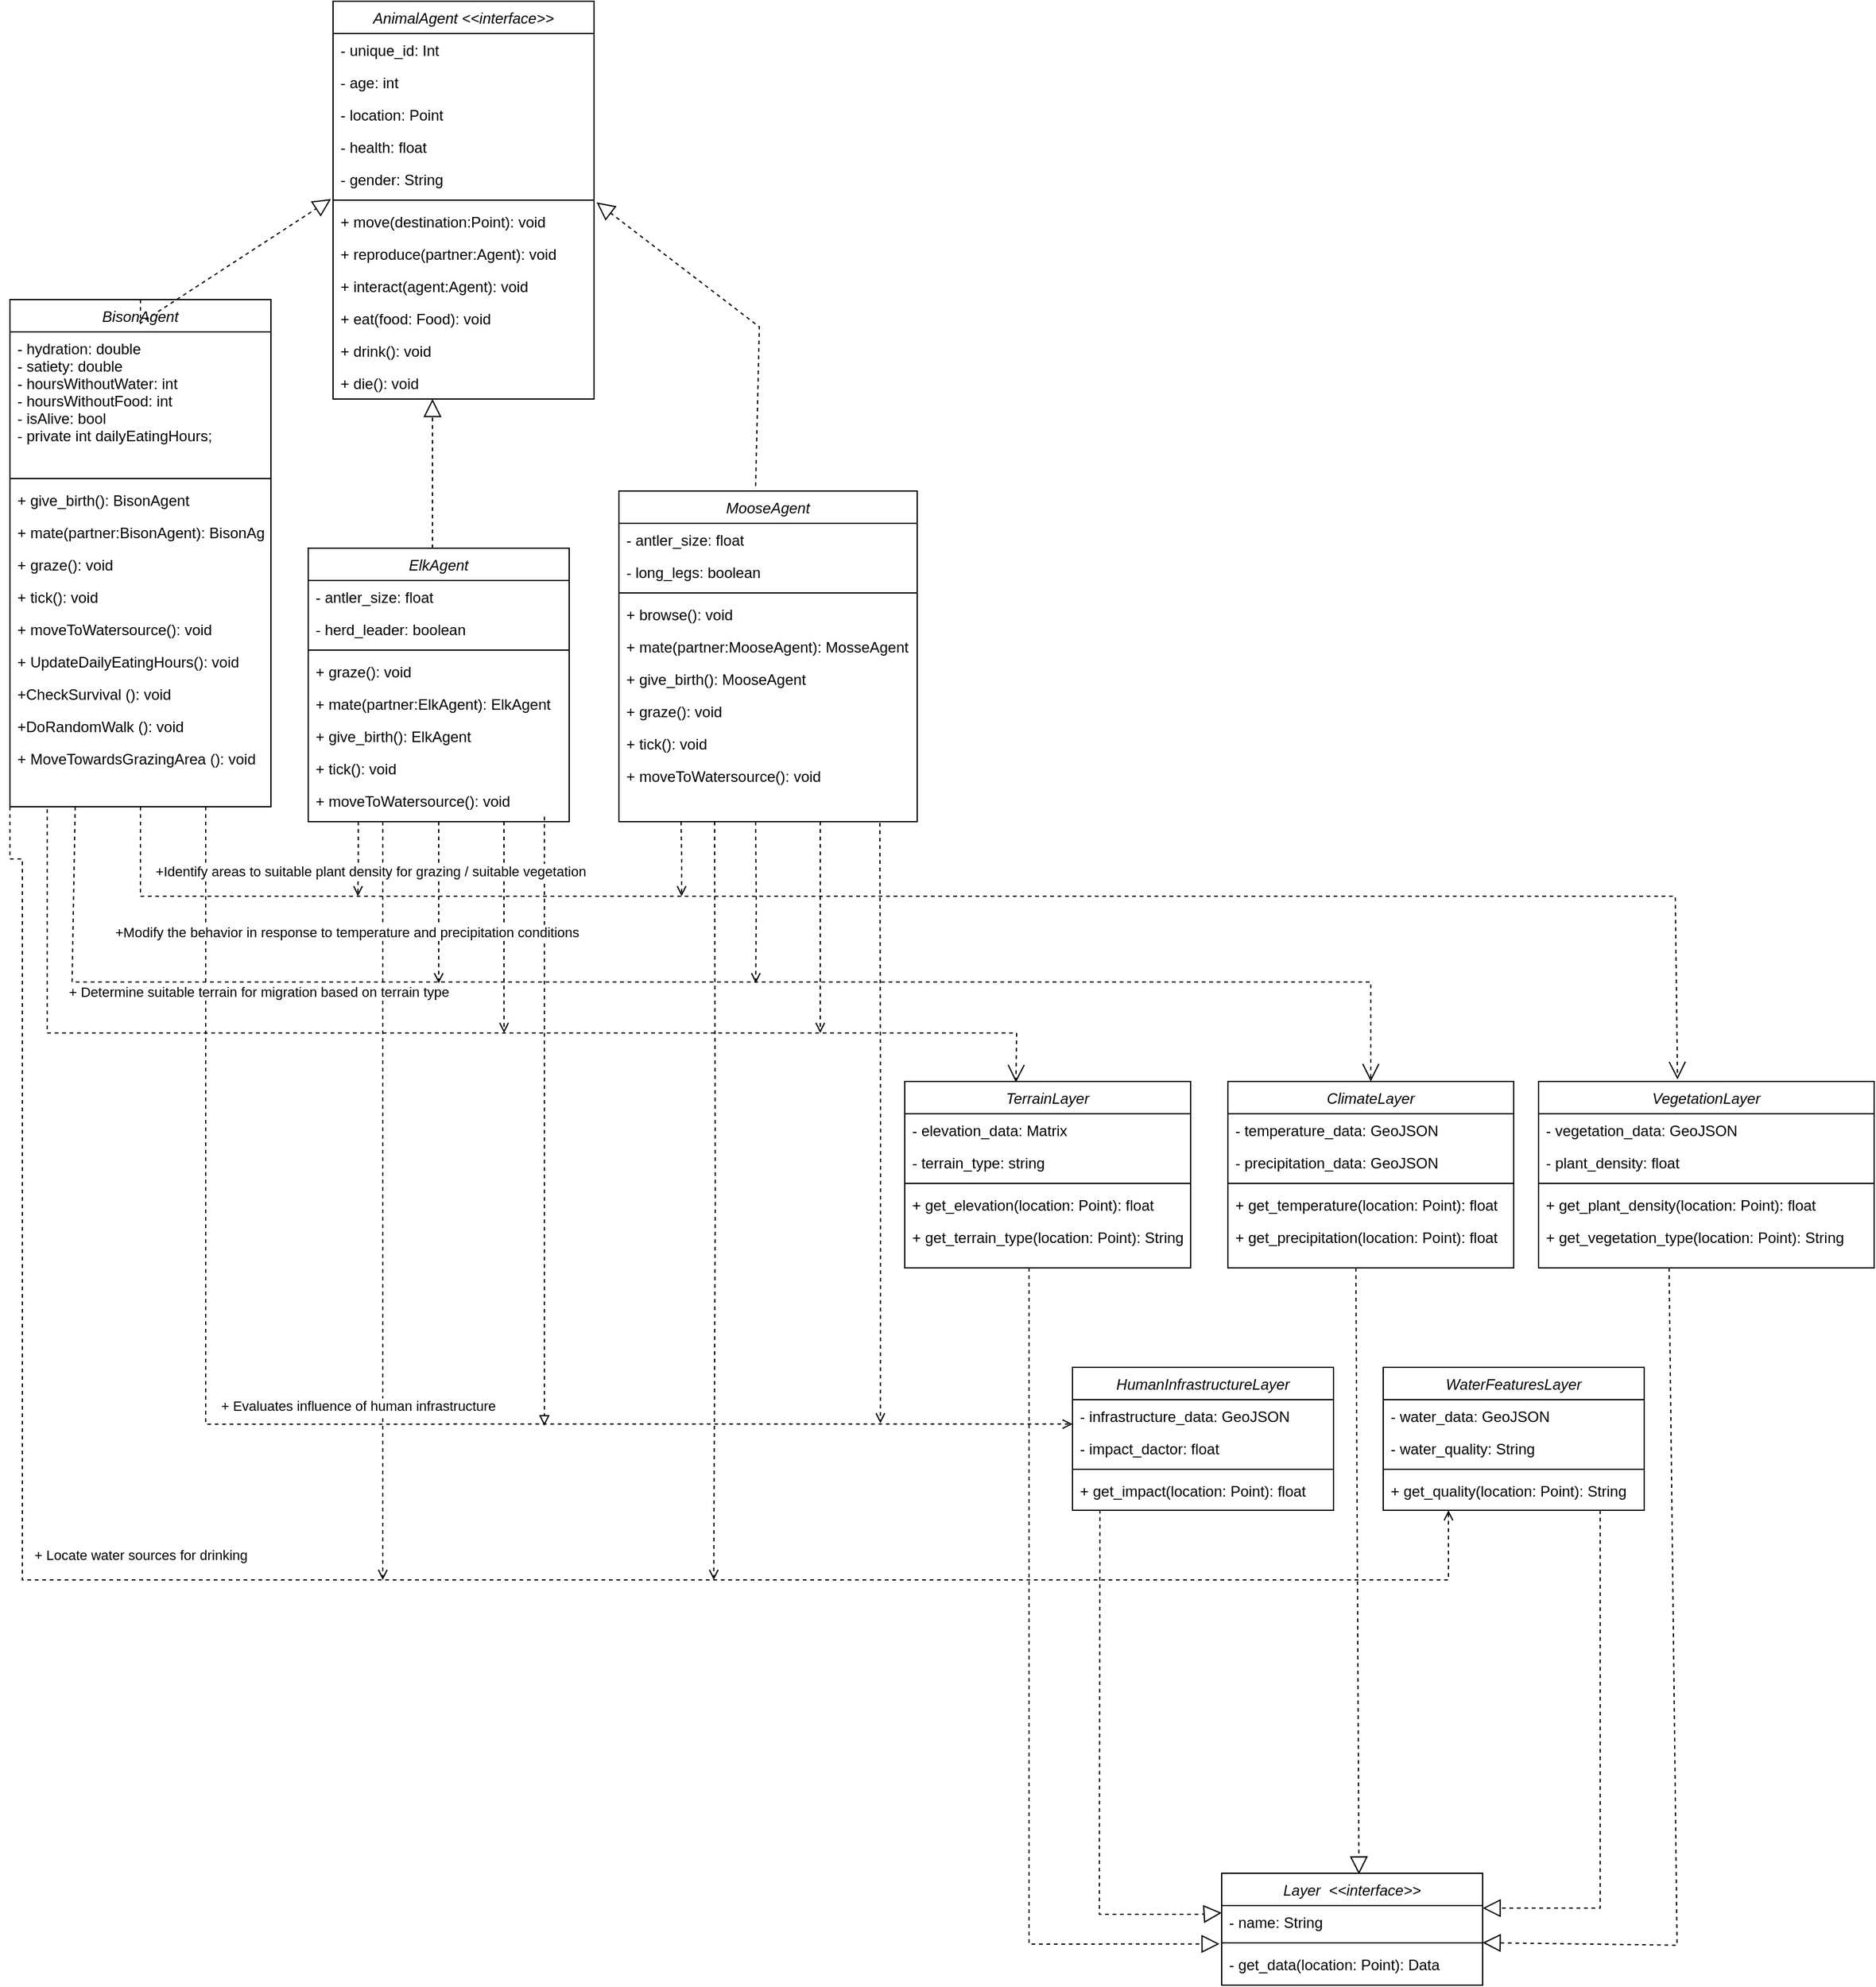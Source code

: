 <mxfile>
    <diagram id="C5RBs43oDa-KdzZeNtuy" name="Page-1">
        <mxGraphModel dx="1210" dy="2507" grid="1" gridSize="10" guides="1" tooltips="1" connect="1" arrows="1" fold="1" page="1" pageScale="1" pageWidth="2336" pageHeight="1654" math="0" shadow="0">
            <root>
                <mxCell id="WIyWlLk6GJQsqaUBKTNV-0"/>
                <mxCell id="WIyWlLk6GJQsqaUBKTNV-1" parent="WIyWlLk6GJQsqaUBKTNV-0"/>
                <mxCell id="7Le_8y41p-yDMyTRuh6p-213" style="edgeStyle=orthogonalEdgeStyle;rounded=0;orthogonalLoop=1;jettySize=auto;html=1;exitX=0.75;exitY=1;exitDx=0;exitDy=0;entryX=0;entryY=-0.244;entryDx=0;entryDy=0;entryPerimeter=0;dashed=1;endArrow=open;endFill=0;" parent="WIyWlLk6GJQsqaUBKTNV-1" source="7Le_8y41p-yDMyTRuh6p-7" target="7Le_8y41p-yDMyTRuh6p-163" edge="1">
                    <mxGeometry relative="1" as="geometry">
                        <mxPoint x="390" y="1110" as="targetPoint"/>
                    </mxGeometry>
                </mxCell>
                <mxCell id="7Le_8y41p-yDMyTRuh6p-219" style="edgeStyle=orthogonalEdgeStyle;rounded=0;orthogonalLoop=1;jettySize=auto;html=1;exitX=0;exitY=1;exitDx=0;exitDy=0;entryX=0.25;entryY=1;entryDx=0;entryDy=0;dashed=1;endArrow=open;endFill=0;" parent="WIyWlLk6GJQsqaUBKTNV-1" source="7Le_8y41p-yDMyTRuh6p-7" target="7Le_8y41p-yDMyTRuh6p-173" edge="1">
                    <mxGeometry relative="1" as="geometry">
                        <Array as="points">
                            <mxPoint x="40" y="590"/>
                            <mxPoint x="50" y="590"/>
                            <mxPoint x="50" y="1170"/>
                            <mxPoint x="1198" y="1170"/>
                        </Array>
                    </mxGeometry>
                </mxCell>
                <mxCell id="7Le_8y41p-yDMyTRuh6p-7" value="BisonAgent" style="swimlane;fontStyle=2;align=center;verticalAlign=top;childLayout=stackLayout;horizontal=1;startSize=26;horizontalStack=0;resizeParent=1;resizeLast=0;collapsible=1;marginBottom=0;rounded=0;shadow=0;strokeWidth=1;" parent="WIyWlLk6GJQsqaUBKTNV-1" vertex="1">
                    <mxGeometry x="40" y="140" width="210" height="408" as="geometry">
                        <mxRectangle x="230" y="140" width="160" height="26" as="alternateBounds"/>
                    </mxGeometry>
                </mxCell>
                <mxCell id="7Le_8y41p-yDMyTRuh6p-8" value="- hydration: double&#10;- satiety: double&#10;- hoursWithoutWater: int&#10;- hoursWithoutFood: int&#10;- isAlive: bool&#10;- private int dailyEatingHours;&#10;" style="text;align=left;verticalAlign=top;spacingLeft=4;spacingRight=4;overflow=hidden;rotatable=0;points=[[0,0.5],[1,0.5]];portConstraint=eastwest;" parent="7Le_8y41p-yDMyTRuh6p-7" vertex="1">
                    <mxGeometry y="26" width="210" height="114" as="geometry"/>
                </mxCell>
                <mxCell id="7Le_8y41p-yDMyTRuh6p-44" value="" style="line;strokeWidth=1;fillColor=none;align=left;verticalAlign=middle;spacingTop=-1;spacingLeft=3;spacingRight=3;rotatable=0;labelPosition=right;points=[];portConstraint=eastwest;strokeColor=inherit;" parent="7Le_8y41p-yDMyTRuh6p-7" vertex="1">
                    <mxGeometry y="140" width="210" height="8" as="geometry"/>
                </mxCell>
                <mxCell id="7Le_8y41p-yDMyTRuh6p-46" value="+ give_birth(): BisonAgent" style="text;align=left;verticalAlign=top;spacingLeft=4;spacingRight=4;overflow=hidden;rotatable=0;points=[[0,0.5],[1,0.5]];portConstraint=eastwest;rounded=0;shadow=0;html=0;" parent="7Le_8y41p-yDMyTRuh6p-7" vertex="1">
                    <mxGeometry y="148" width="210" height="26" as="geometry"/>
                </mxCell>
                <mxCell id="7ETAnbpBGNZBc5IbVkjf-1" value="+ mate(partner:BisonAgent): BisonAgent" style="text;align=left;verticalAlign=top;spacingLeft=4;spacingRight=4;overflow=hidden;rotatable=0;points=[[0,0.5],[1,0.5]];portConstraint=eastwest;rounded=0;shadow=0;html=0;" parent="7Le_8y41p-yDMyTRuh6p-7" vertex="1">
                    <mxGeometry y="174" width="210" height="26" as="geometry"/>
                </mxCell>
                <mxCell id="7ETAnbpBGNZBc5IbVkjf-4" value="+ graze(): void" style="text;align=left;verticalAlign=top;spacingLeft=4;spacingRight=4;overflow=hidden;rotatable=0;points=[[0,0.5],[1,0.5]];portConstraint=eastwest;rounded=0;shadow=0;html=0;" parent="7Le_8y41p-yDMyTRuh6p-7" vertex="1">
                    <mxGeometry y="200" width="210" height="26" as="geometry"/>
                </mxCell>
                <mxCell id="UN9xgDj5rkvGZO1UUJfj-0" value="+ tick(): void" style="text;align=left;verticalAlign=top;spacingLeft=4;spacingRight=4;overflow=hidden;rotatable=0;points=[[0,0.5],[1,0.5]];portConstraint=eastwest;rounded=0;shadow=0;html=0;" parent="7Le_8y41p-yDMyTRuh6p-7" vertex="1">
                    <mxGeometry y="226" width="210" height="26" as="geometry"/>
                </mxCell>
                <mxCell id="0" value="+ moveToWatersource(): void" style="text;align=left;verticalAlign=top;spacingLeft=4;spacingRight=4;overflow=hidden;rotatable=0;points=[[0,0.5],[1,0.5]];portConstraint=eastwest;rounded=0;shadow=0;html=0;" vertex="1" parent="7Le_8y41p-yDMyTRuh6p-7">
                    <mxGeometry y="252" width="210" height="26" as="geometry"/>
                </mxCell>
                <mxCell id="4" value="+ UpdateDailyEatingHours(): void" style="text;align=left;verticalAlign=top;spacingLeft=4;spacingRight=4;overflow=hidden;rotatable=0;points=[[0,0.5],[1,0.5]];portConstraint=eastwest;rounded=0;shadow=0;html=0;" vertex="1" parent="7Le_8y41p-yDMyTRuh6p-7">
                    <mxGeometry y="278" width="210" height="26" as="geometry"/>
                </mxCell>
                <mxCell id="5" value="+CheckSurvival (): void" style="text;align=left;verticalAlign=top;spacingLeft=4;spacingRight=4;overflow=hidden;rotatable=0;points=[[0,0.5],[1,0.5]];portConstraint=eastwest;rounded=0;shadow=0;html=0;" vertex="1" parent="7Le_8y41p-yDMyTRuh6p-7">
                    <mxGeometry y="304" width="210" height="26" as="geometry"/>
                </mxCell>
                <mxCell id="6" value="+DoRandomWalk (): void" style="text;align=left;verticalAlign=top;spacingLeft=4;spacingRight=4;overflow=hidden;rotatable=0;points=[[0,0.5],[1,0.5]];portConstraint=eastwest;rounded=0;shadow=0;html=0;" vertex="1" parent="7Le_8y41p-yDMyTRuh6p-7">
                    <mxGeometry y="330" width="210" height="26" as="geometry"/>
                </mxCell>
                <mxCell id="7" value="+ MoveTowardsGrazingArea (): void" style="text;align=left;verticalAlign=top;spacingLeft=4;spacingRight=4;overflow=hidden;rotatable=0;points=[[0,0.5],[1,0.5]];portConstraint=eastwest;rounded=0;shadow=0;html=0;" vertex="1" parent="7Le_8y41p-yDMyTRuh6p-7">
                    <mxGeometry y="356" width="210" height="26" as="geometry"/>
                </mxCell>
                <mxCell id="7Le_8y41p-yDMyTRuh6p-68" value="AnimalAgent &lt;&lt;interface&gt;&gt;" style="swimlane;fontStyle=2;align=center;verticalAlign=top;childLayout=stackLayout;horizontal=1;startSize=26;horizontalStack=0;resizeParent=1;resizeLast=0;collapsible=1;marginBottom=0;rounded=0;shadow=0;strokeWidth=1;" parent="WIyWlLk6GJQsqaUBKTNV-1" vertex="1">
                    <mxGeometry x="300" y="-100" width="210" height="320" as="geometry">
                        <mxRectangle x="230" y="140" width="160" height="26" as="alternateBounds"/>
                    </mxGeometry>
                </mxCell>
                <mxCell id="7Le_8y41p-yDMyTRuh6p-69" value="- unique_id: Int" style="text;align=left;verticalAlign=top;spacingLeft=4;spacingRight=4;overflow=hidden;rotatable=0;points=[[0,0.5],[1,0.5]];portConstraint=eastwest;" parent="7Le_8y41p-yDMyTRuh6p-68" vertex="1">
                    <mxGeometry y="26" width="210" height="26" as="geometry"/>
                </mxCell>
                <mxCell id="7Le_8y41p-yDMyTRuh6p-71" value="- age: int" style="text;align=left;verticalAlign=top;spacingLeft=4;spacingRight=4;overflow=hidden;rotatable=0;points=[[0,0.5],[1,0.5]];portConstraint=eastwest;rounded=0;shadow=0;html=0;" parent="7Le_8y41p-yDMyTRuh6p-68" vertex="1">
                    <mxGeometry y="52" width="210" height="26" as="geometry"/>
                </mxCell>
                <mxCell id="7Le_8y41p-yDMyTRuh6p-70" value="- location: Point" style="text;align=left;verticalAlign=top;spacingLeft=4;spacingRight=4;overflow=hidden;rotatable=0;points=[[0,0.5],[1,0.5]];portConstraint=eastwest;rounded=0;shadow=0;html=0;" parent="7Le_8y41p-yDMyTRuh6p-68" vertex="1">
                    <mxGeometry y="78" width="210" height="26" as="geometry"/>
                </mxCell>
                <mxCell id="7Le_8y41p-yDMyTRuh6p-72" value="- health: float" style="text;align=left;verticalAlign=top;spacingLeft=4;spacingRight=4;overflow=hidden;rotatable=0;points=[[0,0.5],[1,0.5]];portConstraint=eastwest;rounded=0;shadow=0;html=0;" parent="7Le_8y41p-yDMyTRuh6p-68" vertex="1">
                    <mxGeometry y="104" width="210" height="26" as="geometry"/>
                </mxCell>
                <mxCell id="7Le_8y41p-yDMyTRuh6p-73" value="- gender: String" style="text;align=left;verticalAlign=top;spacingLeft=4;spacingRight=4;overflow=hidden;rotatable=0;points=[[0,0.5],[1,0.5]];portConstraint=eastwest;rounded=0;shadow=0;html=0;" parent="7Le_8y41p-yDMyTRuh6p-68" vertex="1">
                    <mxGeometry y="130" width="210" height="26" as="geometry"/>
                </mxCell>
                <mxCell id="7Le_8y41p-yDMyTRuh6p-74" value="" style="line;strokeWidth=1;fillColor=none;align=left;verticalAlign=middle;spacingTop=-1;spacingLeft=3;spacingRight=3;rotatable=0;labelPosition=right;points=[];portConstraint=eastwest;strokeColor=inherit;" parent="7Le_8y41p-yDMyTRuh6p-68" vertex="1">
                    <mxGeometry y="156" width="210" height="8" as="geometry"/>
                </mxCell>
                <mxCell id="7Le_8y41p-yDMyTRuh6p-75" value="+ move(destination:Point): void" style="text;align=left;verticalAlign=top;spacingLeft=4;spacingRight=4;overflow=hidden;rotatable=0;points=[[0,0.5],[1,0.5]];portConstraint=eastwest;rounded=0;shadow=0;html=0;" parent="7Le_8y41p-yDMyTRuh6p-68" vertex="1">
                    <mxGeometry y="164" width="210" height="26" as="geometry"/>
                </mxCell>
                <mxCell id="7Le_8y41p-yDMyTRuh6p-76" value="+ reproduce(partner:Agent): void" style="text;align=left;verticalAlign=top;spacingLeft=4;spacingRight=4;overflow=hidden;rotatable=0;points=[[0,0.5],[1,0.5]];portConstraint=eastwest;rounded=0;shadow=0;html=0;" parent="7Le_8y41p-yDMyTRuh6p-68" vertex="1">
                    <mxGeometry y="190" width="210" height="26" as="geometry"/>
                </mxCell>
                <mxCell id="7Le_8y41p-yDMyTRuh6p-77" value="+ interact(agent:Agent): void" style="text;align=left;verticalAlign=top;spacingLeft=4;spacingRight=4;overflow=hidden;rotatable=0;points=[[0,0.5],[1,0.5]];portConstraint=eastwest;rounded=0;shadow=0;html=0;" parent="7Le_8y41p-yDMyTRuh6p-68" vertex="1">
                    <mxGeometry y="216" width="210" height="26" as="geometry"/>
                </mxCell>
                <mxCell id="7Le_8y41p-yDMyTRuh6p-78" value="+ eat(food: Food): void" style="text;align=left;verticalAlign=top;spacingLeft=4;spacingRight=4;overflow=hidden;rotatable=0;points=[[0,0.5],[1,0.5]];portConstraint=eastwest;rounded=0;shadow=0;html=0;" parent="7Le_8y41p-yDMyTRuh6p-68" vertex="1">
                    <mxGeometry y="242" width="210" height="26" as="geometry"/>
                </mxCell>
                <mxCell id="8" value="+ drink(): void" style="text;align=left;verticalAlign=top;spacingLeft=4;spacingRight=4;overflow=hidden;rotatable=0;points=[[0,0.5],[1,0.5]];portConstraint=eastwest;rounded=0;shadow=0;html=0;" vertex="1" parent="7Le_8y41p-yDMyTRuh6p-68">
                    <mxGeometry y="268" width="210" height="26" as="geometry"/>
                </mxCell>
                <mxCell id="7Le_8y41p-yDMyTRuh6p-79" value="+ die(): void" style="text;align=left;verticalAlign=top;spacingLeft=4;spacingRight=4;overflow=hidden;rotatable=0;points=[[0,0.5],[1,0.5]];portConstraint=eastwest;rounded=0;shadow=0;html=0;" parent="7Le_8y41p-yDMyTRuh6p-68" vertex="1">
                    <mxGeometry y="294" width="210" height="26" as="geometry"/>
                </mxCell>
                <mxCell id="7Le_8y41p-yDMyTRuh6p-202" style="edgeStyle=orthogonalEdgeStyle;rounded=0;orthogonalLoop=1;jettySize=auto;html=1;exitX=0.5;exitY=1;exitDx=0;exitDy=0;startArrow=none;startFill=0;dashed=1;endArrow=open;endFill=0;" parent="WIyWlLk6GJQsqaUBKTNV-1" edge="1">
                    <mxGeometry relative="1" as="geometry">
                        <mxPoint x="320.004" y="620" as="targetPoint"/>
                        <mxPoint x="320.29" y="560" as="sourcePoint"/>
                        <Array as="points">
                            <mxPoint x="320.29" y="590"/>
                            <mxPoint x="320.29" y="590"/>
                        </Array>
                    </mxGeometry>
                </mxCell>
                <mxCell id="7Le_8y41p-yDMyTRuh6p-206" style="edgeStyle=orthogonalEdgeStyle;rounded=0;orthogonalLoop=1;jettySize=auto;html=1;dashed=1;endArrow=open;endFill=0;" parent="WIyWlLk6GJQsqaUBKTNV-1" source="7Le_8y41p-yDMyTRuh6p-80" edge="1">
                    <mxGeometry relative="1" as="geometry">
                        <mxPoint x="385" y="690" as="targetPoint"/>
                    </mxGeometry>
                </mxCell>
                <mxCell id="7Le_8y41p-yDMyTRuh6p-210" style="edgeStyle=orthogonalEdgeStyle;rounded=0;orthogonalLoop=1;jettySize=auto;html=1;exitX=0.75;exitY=1;exitDx=0;exitDy=0;dashed=1;endArrow=open;endFill=0;" parent="WIyWlLk6GJQsqaUBKTNV-1" source="7Le_8y41p-yDMyTRuh6p-80" edge="1">
                    <mxGeometry relative="1" as="geometry">
                        <mxPoint x="437.6" y="730" as="targetPoint"/>
                    </mxGeometry>
                </mxCell>
                <mxCell id="7Le_8y41p-yDMyTRuh6p-215" style="edgeStyle=orthogonalEdgeStyle;rounded=0;orthogonalLoop=1;jettySize=auto;html=1;dashed=1;endArrow=block;endFill=0;" parent="WIyWlLk6GJQsqaUBKTNV-1" edge="1">
                    <mxGeometry relative="1" as="geometry">
                        <mxPoint x="470" y="1046" as="targetPoint"/>
                        <mxPoint x="470" y="556" as="sourcePoint"/>
                    </mxGeometry>
                </mxCell>
                <mxCell id="7Le_8y41p-yDMyTRuh6p-225" style="edgeStyle=orthogonalEdgeStyle;rounded=0;orthogonalLoop=1;jettySize=auto;html=1;exitX=0.25;exitY=1;exitDx=0;exitDy=0;dashed=1;endArrow=open;endFill=0;" parent="WIyWlLk6GJQsqaUBKTNV-1" edge="1">
                    <mxGeometry relative="1" as="geometry">
                        <mxPoint x="340" y="1170" as="targetPoint"/>
                        <mxPoint x="340" y="560" as="sourcePoint"/>
                    </mxGeometry>
                </mxCell>
                <mxCell id="7Le_8y41p-yDMyTRuh6p-80" value="ElkAgent" style="swimlane;fontStyle=2;align=center;verticalAlign=top;childLayout=stackLayout;horizontal=1;startSize=26;horizontalStack=0;resizeParent=1;resizeLast=0;collapsible=1;marginBottom=0;rounded=0;shadow=0;strokeWidth=1;" parent="WIyWlLk6GJQsqaUBKTNV-1" vertex="1">
                    <mxGeometry x="280" y="340" width="210" height="220" as="geometry">
                        <mxRectangle x="230" y="140" width="160" height="26" as="alternateBounds"/>
                    </mxGeometry>
                </mxCell>
                <mxCell id="7Le_8y41p-yDMyTRuh6p-81" value="- antler_size: float" style="text;align=left;verticalAlign=top;spacingLeft=4;spacingRight=4;overflow=hidden;rotatable=0;points=[[0,0.5],[1,0.5]];portConstraint=eastwest;" parent="7Le_8y41p-yDMyTRuh6p-80" vertex="1">
                    <mxGeometry y="26" width="210" height="26" as="geometry"/>
                </mxCell>
                <mxCell id="7Le_8y41p-yDMyTRuh6p-82" value="- herd_leader: boolean" style="text;align=left;verticalAlign=top;spacingLeft=4;spacingRight=4;overflow=hidden;rotatable=0;points=[[0,0.5],[1,0.5]];portConstraint=eastwest;rounded=0;shadow=0;html=0;" parent="7Le_8y41p-yDMyTRuh6p-80" vertex="1">
                    <mxGeometry y="52" width="210" height="26" as="geometry"/>
                </mxCell>
                <mxCell id="7Le_8y41p-yDMyTRuh6p-86" value="" style="line;strokeWidth=1;fillColor=none;align=left;verticalAlign=middle;spacingTop=-1;spacingLeft=3;spacingRight=3;rotatable=0;labelPosition=right;points=[];portConstraint=eastwest;strokeColor=inherit;" parent="7Le_8y41p-yDMyTRuh6p-80" vertex="1">
                    <mxGeometry y="78" width="210" height="8" as="geometry"/>
                </mxCell>
                <mxCell id="7Le_8y41p-yDMyTRuh6p-87" value="+ graze(): void" style="text;align=left;verticalAlign=top;spacingLeft=4;spacingRight=4;overflow=hidden;rotatable=0;points=[[0,0.5],[1,0.5]];portConstraint=eastwest;rounded=0;shadow=0;html=0;" parent="7Le_8y41p-yDMyTRuh6p-80" vertex="1">
                    <mxGeometry y="86" width="210" height="26" as="geometry"/>
                </mxCell>
                <mxCell id="7Le_8y41p-yDMyTRuh6p-88" value="+ mate(partner:ElkAgent): ElkAgent" style="text;align=left;verticalAlign=top;spacingLeft=4;spacingRight=4;overflow=hidden;rotatable=0;points=[[0,0.5],[1,0.5]];portConstraint=eastwest;rounded=0;shadow=0;html=0;" parent="7Le_8y41p-yDMyTRuh6p-80" vertex="1">
                    <mxGeometry y="112" width="210" height="26" as="geometry"/>
                </mxCell>
                <mxCell id="7ETAnbpBGNZBc5IbVkjf-2" value="+ give_birth(): ElkAgent" style="text;align=left;verticalAlign=top;spacingLeft=4;spacingRight=4;overflow=hidden;rotatable=0;points=[[0,0.5],[1,0.5]];portConstraint=eastwest;rounded=0;shadow=0;html=0;" parent="7Le_8y41p-yDMyTRuh6p-80" vertex="1">
                    <mxGeometry y="138" width="210" height="26" as="geometry"/>
                </mxCell>
                <mxCell id="UN9xgDj5rkvGZO1UUJfj-1" value="+ tick(): void" style="text;align=left;verticalAlign=top;spacingLeft=4;spacingRight=4;overflow=hidden;rotatable=0;points=[[0,0.5],[1,0.5]];portConstraint=eastwest;rounded=0;shadow=0;html=0;" parent="7Le_8y41p-yDMyTRuh6p-80" vertex="1">
                    <mxGeometry y="164" width="210" height="26" as="geometry"/>
                </mxCell>
                <mxCell id="2" value="+ moveToWatersource(): void" style="text;align=left;verticalAlign=top;spacingLeft=4;spacingRight=4;overflow=hidden;rotatable=0;points=[[0,0.5],[1,0.5]];portConstraint=eastwest;rounded=0;shadow=0;html=0;" vertex="1" parent="7Le_8y41p-yDMyTRuh6p-80">
                    <mxGeometry y="190" width="210" height="26" as="geometry"/>
                </mxCell>
                <mxCell id="7Le_8y41p-yDMyTRuh6p-203" style="edgeStyle=orthogonalEdgeStyle;rounded=0;orthogonalLoop=1;jettySize=auto;html=1;exitX=0.5;exitY=1;exitDx=0;exitDy=0;dashed=1;endArrow=open;endFill=0;" parent="WIyWlLk6GJQsqaUBKTNV-1" edge="1">
                    <mxGeometry relative="1" as="geometry">
                        <mxPoint x="580.429" y="620" as="targetPoint"/>
                        <mxPoint x="580" y="560" as="sourcePoint"/>
                    </mxGeometry>
                </mxCell>
                <mxCell id="7Le_8y41p-yDMyTRuh6p-207" style="edgeStyle=orthogonalEdgeStyle;rounded=0;orthogonalLoop=1;jettySize=auto;html=1;exitX=0.75;exitY=1;exitDx=0;exitDy=0;endArrow=open;endFill=0;dashed=1;" parent="WIyWlLk6GJQsqaUBKTNV-1" edge="1">
                    <mxGeometry relative="1" as="geometry">
                        <mxPoint x="640.118" y="690" as="targetPoint"/>
                        <mxPoint x="640" y="560" as="sourcePoint"/>
                    </mxGeometry>
                </mxCell>
                <mxCell id="7Le_8y41p-yDMyTRuh6p-211" style="edgeStyle=orthogonalEdgeStyle;rounded=0;orthogonalLoop=1;jettySize=auto;html=1;exitX=0.75;exitY=1;exitDx=0;exitDy=0;dashed=1;endArrow=open;endFill=0;" parent="WIyWlLk6GJQsqaUBKTNV-1" edge="1">
                    <mxGeometry relative="1" as="geometry">
                        <mxPoint x="692" y="730" as="targetPoint"/>
                        <mxPoint x="692.0" y="560" as="sourcePoint"/>
                    </mxGeometry>
                </mxCell>
                <mxCell id="7Le_8y41p-yDMyTRuh6p-218" style="edgeStyle=orthogonalEdgeStyle;rounded=0;orthogonalLoop=1;jettySize=auto;html=1;endArrow=open;endFill=0;dashed=1;" parent="WIyWlLk6GJQsqaUBKTNV-1" edge="1">
                    <mxGeometry relative="1" as="geometry">
                        <mxPoint x="740.4" y="1044" as="targetPoint"/>
                        <mxPoint x="740" y="561" as="sourcePoint"/>
                    </mxGeometry>
                </mxCell>
                <mxCell id="7Le_8y41p-yDMyTRuh6p-226" style="edgeStyle=orthogonalEdgeStyle;rounded=0;orthogonalLoop=1;jettySize=auto;html=1;exitX=0.25;exitY=1;exitDx=0;exitDy=0;dashed=1;endArrow=open;endFill=0;" parent="WIyWlLk6GJQsqaUBKTNV-1" edge="1">
                    <mxGeometry relative="1" as="geometry">
                        <mxPoint x="606.308" y="1170" as="targetPoint"/>
                        <mxPoint x="607" y="560.0" as="sourcePoint"/>
                    </mxGeometry>
                </mxCell>
                <mxCell id="7Le_8y41p-yDMyTRuh6p-92" value="MooseAgent" style="swimlane;fontStyle=2;align=center;verticalAlign=top;childLayout=stackLayout;horizontal=1;startSize=26;horizontalStack=0;resizeParent=1;resizeLast=0;collapsible=1;marginBottom=0;rounded=0;shadow=0;strokeWidth=1;" parent="WIyWlLk6GJQsqaUBKTNV-1" vertex="1">
                    <mxGeometry x="530" y="294" width="240" height="266" as="geometry">
                        <mxRectangle x="230" y="140" width="160" height="26" as="alternateBounds"/>
                    </mxGeometry>
                </mxCell>
                <mxCell id="7Le_8y41p-yDMyTRuh6p-93" value="- antler_size: float" style="text;align=left;verticalAlign=top;spacingLeft=4;spacingRight=4;overflow=hidden;rotatable=0;points=[[0,0.5],[1,0.5]];portConstraint=eastwest;" parent="7Le_8y41p-yDMyTRuh6p-92" vertex="1">
                    <mxGeometry y="26" width="240" height="26" as="geometry"/>
                </mxCell>
                <mxCell id="7Le_8y41p-yDMyTRuh6p-94" value="- long_legs: boolean" style="text;align=left;verticalAlign=top;spacingLeft=4;spacingRight=4;overflow=hidden;rotatable=0;points=[[0,0.5],[1,0.5]];portConstraint=eastwest;rounded=0;shadow=0;html=0;" parent="7Le_8y41p-yDMyTRuh6p-92" vertex="1">
                    <mxGeometry y="52" width="240" height="26" as="geometry"/>
                </mxCell>
                <mxCell id="7Le_8y41p-yDMyTRuh6p-98" value="" style="line;strokeWidth=1;fillColor=none;align=left;verticalAlign=middle;spacingTop=-1;spacingLeft=3;spacingRight=3;rotatable=0;labelPosition=right;points=[];portConstraint=eastwest;strokeColor=inherit;" parent="7Le_8y41p-yDMyTRuh6p-92" vertex="1">
                    <mxGeometry y="78" width="240" height="8" as="geometry"/>
                </mxCell>
                <mxCell id="7Le_8y41p-yDMyTRuh6p-99" value="+ browse(): void" style="text;align=left;verticalAlign=top;spacingLeft=4;spacingRight=4;overflow=hidden;rotatable=0;points=[[0,0.5],[1,0.5]];portConstraint=eastwest;rounded=0;shadow=0;html=0;" parent="7Le_8y41p-yDMyTRuh6p-92" vertex="1">
                    <mxGeometry y="86" width="240" height="26" as="geometry"/>
                </mxCell>
                <mxCell id="7Le_8y41p-yDMyTRuh6p-100" value="+ mate(partner:MooseAgent): MosseAgent" style="text;align=left;verticalAlign=top;spacingLeft=4;spacingRight=4;overflow=hidden;rotatable=0;points=[[0,0.5],[1,0.5]];portConstraint=eastwest;rounded=0;shadow=0;html=0;" parent="7Le_8y41p-yDMyTRuh6p-92" vertex="1">
                    <mxGeometry y="112" width="240" height="26" as="geometry"/>
                </mxCell>
                <mxCell id="7ETAnbpBGNZBc5IbVkjf-3" value="+ give_birth(): MooseAgent" style="text;align=left;verticalAlign=top;spacingLeft=4;spacingRight=4;overflow=hidden;rotatable=0;points=[[0,0.5],[1,0.5]];portConstraint=eastwest;rounded=0;shadow=0;html=0;" parent="7Le_8y41p-yDMyTRuh6p-92" vertex="1">
                    <mxGeometry y="138" width="240" height="26" as="geometry"/>
                </mxCell>
                <mxCell id="7ETAnbpBGNZBc5IbVkjf-5" value="+ graze(): void" style="text;align=left;verticalAlign=top;spacingLeft=4;spacingRight=4;overflow=hidden;rotatable=0;points=[[0,0.5],[1,0.5]];portConstraint=eastwest;rounded=0;shadow=0;html=0;" parent="7Le_8y41p-yDMyTRuh6p-92" vertex="1">
                    <mxGeometry y="164" width="240" height="26" as="geometry"/>
                </mxCell>
                <mxCell id="UN9xgDj5rkvGZO1UUJfj-3" value="+ tick(): void" style="text;align=left;verticalAlign=top;spacingLeft=4;spacingRight=4;overflow=hidden;rotatable=0;points=[[0,0.5],[1,0.5]];portConstraint=eastwest;rounded=0;shadow=0;html=0;" parent="7Le_8y41p-yDMyTRuh6p-92" vertex="1">
                    <mxGeometry y="190" width="240" height="26" as="geometry"/>
                </mxCell>
                <mxCell id="3" value="+ moveToWatersource(): void" style="text;align=left;verticalAlign=top;spacingLeft=4;spacingRight=4;overflow=hidden;rotatable=0;points=[[0,0.5],[1,0.5]];portConstraint=eastwest;rounded=0;shadow=0;html=0;" vertex="1" parent="7Le_8y41p-yDMyTRuh6p-92">
                    <mxGeometry y="216" width="240" height="26" as="geometry"/>
                </mxCell>
                <mxCell id="7Le_8y41p-yDMyTRuh6p-104" value="" style="endArrow=block;dashed=1;endFill=0;endSize=12;html=1;rounded=0;entryX=1.01;entryY=1.223;entryDx=0;entryDy=0;entryPerimeter=0;" parent="WIyWlLk6GJQsqaUBKTNV-1" target="7Le_8y41p-yDMyTRuh6p-73" edge="1">
                    <mxGeometry width="160" relative="1" as="geometry">
                        <mxPoint x="640" y="290" as="sourcePoint"/>
                        <mxPoint x="490" y="200" as="targetPoint"/>
                        <Array as="points">
                            <mxPoint x="643" y="162"/>
                        </Array>
                    </mxGeometry>
                </mxCell>
                <mxCell id="7Le_8y41p-yDMyTRuh6p-105" value="" style="endArrow=block;dashed=1;endFill=0;endSize=12;html=1;rounded=0;" parent="WIyWlLk6GJQsqaUBKTNV-1" edge="1">
                    <mxGeometry width="160" relative="1" as="geometry">
                        <mxPoint x="380" y="340" as="sourcePoint"/>
                        <mxPoint x="380" y="220" as="targetPoint"/>
                    </mxGeometry>
                </mxCell>
                <mxCell id="7Le_8y41p-yDMyTRuh6p-109" value="" style="endArrow=block;dashed=1;endFill=0;endSize=12;html=1;rounded=0;entryX=-0.008;entryY=1.122;entryDx=0;entryDy=0;entryPerimeter=0;exitX=0.5;exitY=0;exitDx=0;exitDy=0;" parent="WIyWlLk6GJQsqaUBKTNV-1" target="7Le_8y41p-yDMyTRuh6p-73" edge="1" source="7Le_8y41p-yDMyTRuh6p-7">
                    <mxGeometry width="160" relative="1" as="geometry">
                        <mxPoint x="145" y="310" as="sourcePoint"/>
                        <mxPoint x="290" y="380" as="targetPoint"/>
                        <Array as="points">
                            <mxPoint x="145" y="159"/>
                        </Array>
                    </mxGeometry>
                </mxCell>
                <mxCell id="7Le_8y41p-yDMyTRuh6p-110" value="TerrainLayer" style="swimlane;fontStyle=2;align=center;verticalAlign=top;childLayout=stackLayout;horizontal=1;startSize=26;horizontalStack=0;resizeParent=1;resizeLast=0;collapsible=1;marginBottom=0;rounded=0;shadow=0;strokeWidth=1;" parent="WIyWlLk6GJQsqaUBKTNV-1" vertex="1">
                    <mxGeometry x="760" y="769" width="230" height="150" as="geometry">
                        <mxRectangle x="230" y="140" width="160" height="26" as="alternateBounds"/>
                    </mxGeometry>
                </mxCell>
                <mxCell id="7Le_8y41p-yDMyTRuh6p-111" value="- elevation_data: Matrix" style="text;align=left;verticalAlign=top;spacingLeft=4;spacingRight=4;overflow=hidden;rotatable=0;points=[[0,0.5],[1,0.5]];portConstraint=eastwest;" parent="7Le_8y41p-yDMyTRuh6p-110" vertex="1">
                    <mxGeometry y="26" width="230" height="26" as="geometry"/>
                </mxCell>
                <mxCell id="7Le_8y41p-yDMyTRuh6p-112" value="- terrain_type: string" style="text;align=left;verticalAlign=top;spacingLeft=4;spacingRight=4;overflow=hidden;rotatable=0;points=[[0,0.5],[1,0.5]];portConstraint=eastwest;rounded=0;shadow=0;html=0;" parent="7Le_8y41p-yDMyTRuh6p-110" vertex="1">
                    <mxGeometry y="52" width="230" height="26" as="geometry"/>
                </mxCell>
                <mxCell id="7Le_8y41p-yDMyTRuh6p-116" value="" style="line;strokeWidth=1;fillColor=none;align=left;verticalAlign=middle;spacingTop=-1;spacingLeft=3;spacingRight=3;rotatable=0;labelPosition=right;points=[];portConstraint=eastwest;strokeColor=inherit;" parent="7Le_8y41p-yDMyTRuh6p-110" vertex="1">
                    <mxGeometry y="78" width="230" height="8" as="geometry"/>
                </mxCell>
                <mxCell id="7Le_8y41p-yDMyTRuh6p-117" value="+ get_elevation(location: Point): float" style="text;align=left;verticalAlign=top;spacingLeft=4;spacingRight=4;overflow=hidden;rotatable=0;points=[[0,0.5],[1,0.5]];portConstraint=eastwest;rounded=0;shadow=0;html=0;" parent="7Le_8y41p-yDMyTRuh6p-110" vertex="1">
                    <mxGeometry y="86" width="230" height="26" as="geometry"/>
                </mxCell>
                <mxCell id="7Le_8y41p-yDMyTRuh6p-118" value="+ get_terrain_type(location: Point): String" style="text;align=left;verticalAlign=top;spacingLeft=4;spacingRight=4;overflow=hidden;rotatable=0;points=[[0,0.5],[1,0.5]];portConstraint=eastwest;rounded=0;shadow=0;html=0;" parent="7Le_8y41p-yDMyTRuh6p-110" vertex="1">
                    <mxGeometry y="112" width="230" height="26" as="geometry"/>
                </mxCell>
                <mxCell id="7Le_8y41p-yDMyTRuh6p-122" value="Layer  &lt;&lt;interface&gt;&gt;" style="swimlane;fontStyle=2;align=center;verticalAlign=top;childLayout=stackLayout;horizontal=1;startSize=26;horizontalStack=0;resizeParent=1;resizeLast=0;collapsible=1;marginBottom=0;rounded=0;shadow=0;strokeWidth=1;" parent="WIyWlLk6GJQsqaUBKTNV-1" vertex="1">
                    <mxGeometry x="1015" y="1406" width="210" height="90" as="geometry">
                        <mxRectangle x="230" y="140" width="160" height="26" as="alternateBounds"/>
                    </mxGeometry>
                </mxCell>
                <mxCell id="7Le_8y41p-yDMyTRuh6p-127" value="- name: String" style="text;align=left;verticalAlign=top;spacingLeft=4;spacingRight=4;overflow=hidden;rotatable=0;points=[[0,0.5],[1,0.5]];portConstraint=eastwest;rounded=0;shadow=0;html=0;" parent="7Le_8y41p-yDMyTRuh6p-122" vertex="1">
                    <mxGeometry y="26" width="210" height="26" as="geometry"/>
                </mxCell>
                <mxCell id="7Le_8y41p-yDMyTRuh6p-128" value="" style="line;strokeWidth=1;fillColor=none;align=left;verticalAlign=middle;spacingTop=-1;spacingLeft=3;spacingRight=3;rotatable=0;labelPosition=right;points=[];portConstraint=eastwest;strokeColor=inherit;" parent="7Le_8y41p-yDMyTRuh6p-122" vertex="1">
                    <mxGeometry y="52" width="210" height="8" as="geometry"/>
                </mxCell>
                <mxCell id="7Le_8y41p-yDMyTRuh6p-133" value="- get_data(location: Point): Data" style="text;align=left;verticalAlign=top;spacingLeft=4;spacingRight=4;overflow=hidden;rotatable=0;points=[[0,0.5],[1,0.5]];portConstraint=eastwest;rounded=0;shadow=0;html=0;" parent="7Le_8y41p-yDMyTRuh6p-122" vertex="1">
                    <mxGeometry y="60" width="210" height="26" as="geometry"/>
                </mxCell>
                <mxCell id="7Le_8y41p-yDMyTRuh6p-134" value="ClimateLayer" style="swimlane;fontStyle=2;align=center;verticalAlign=top;childLayout=stackLayout;horizontal=1;startSize=26;horizontalStack=0;resizeParent=1;resizeLast=0;collapsible=1;marginBottom=0;rounded=0;shadow=0;strokeWidth=1;" parent="WIyWlLk6GJQsqaUBKTNV-1" vertex="1">
                    <mxGeometry x="1020" y="769" width="230" height="150" as="geometry">
                        <mxRectangle x="230" y="140" width="160" height="26" as="alternateBounds"/>
                    </mxGeometry>
                </mxCell>
                <mxCell id="7Le_8y41p-yDMyTRuh6p-135" value="- temperature_data: GeoJSON" style="text;align=left;verticalAlign=top;spacingLeft=4;spacingRight=4;overflow=hidden;rotatable=0;points=[[0,0.5],[1,0.5]];portConstraint=eastwest;" parent="7Le_8y41p-yDMyTRuh6p-134" vertex="1">
                    <mxGeometry y="26" width="230" height="26" as="geometry"/>
                </mxCell>
                <mxCell id="7Le_8y41p-yDMyTRuh6p-136" value="- precipitation_data: GeoJSON" style="text;align=left;verticalAlign=top;spacingLeft=4;spacingRight=4;overflow=hidden;rotatable=0;points=[[0,0.5],[1,0.5]];portConstraint=eastwest;rounded=0;shadow=0;html=0;" parent="7Le_8y41p-yDMyTRuh6p-134" vertex="1">
                    <mxGeometry y="52" width="230" height="26" as="geometry"/>
                </mxCell>
                <mxCell id="7Le_8y41p-yDMyTRuh6p-140" value="" style="line;strokeWidth=1;fillColor=none;align=left;verticalAlign=middle;spacingTop=-1;spacingLeft=3;spacingRight=3;rotatable=0;labelPosition=right;points=[];portConstraint=eastwest;strokeColor=inherit;" parent="7Le_8y41p-yDMyTRuh6p-134" vertex="1">
                    <mxGeometry y="78" width="230" height="8" as="geometry"/>
                </mxCell>
                <mxCell id="7Le_8y41p-yDMyTRuh6p-141" value="+ get_temperature(location: Point): float" style="text;align=left;verticalAlign=top;spacingLeft=4;spacingRight=4;overflow=hidden;rotatable=0;points=[[0,0.5],[1,0.5]];portConstraint=eastwest;rounded=0;shadow=0;html=0;" parent="7Le_8y41p-yDMyTRuh6p-134" vertex="1">
                    <mxGeometry y="86" width="230" height="26" as="geometry"/>
                </mxCell>
                <mxCell id="7Le_8y41p-yDMyTRuh6p-196" value="+ get_precipitation(location: Point): float" style="text;align=left;verticalAlign=top;spacingLeft=4;spacingRight=4;overflow=hidden;rotatable=0;points=[[0,0.5],[1,0.5]];portConstraint=eastwest;rounded=0;shadow=0;html=0;" parent="7Le_8y41p-yDMyTRuh6p-134" vertex="1">
                    <mxGeometry y="112" width="230" height="26" as="geometry"/>
                </mxCell>
                <mxCell id="7Le_8y41p-yDMyTRuh6p-146" value="VegetationLayer" style="swimlane;fontStyle=2;align=center;verticalAlign=top;childLayout=stackLayout;horizontal=1;startSize=26;horizontalStack=0;resizeParent=1;resizeLast=0;collapsible=1;marginBottom=0;rounded=0;shadow=0;strokeWidth=1;" parent="WIyWlLk6GJQsqaUBKTNV-1" vertex="1">
                    <mxGeometry x="1270" y="769" width="270" height="150" as="geometry">
                        <mxRectangle x="230" y="140" width="160" height="26" as="alternateBounds"/>
                    </mxGeometry>
                </mxCell>
                <mxCell id="7Le_8y41p-yDMyTRuh6p-147" value="- vegetation_data: GeoJSON" style="text;align=left;verticalAlign=top;spacingLeft=4;spacingRight=4;overflow=hidden;rotatable=0;points=[[0,0.5],[1,0.5]];portConstraint=eastwest;" parent="7Le_8y41p-yDMyTRuh6p-146" vertex="1">
                    <mxGeometry y="26" width="270" height="26" as="geometry"/>
                </mxCell>
                <mxCell id="7Le_8y41p-yDMyTRuh6p-148" value="- plant_density: float" style="text;align=left;verticalAlign=top;spacingLeft=4;spacingRight=4;overflow=hidden;rotatable=0;points=[[0,0.5],[1,0.5]];portConstraint=eastwest;rounded=0;shadow=0;html=0;" parent="7Le_8y41p-yDMyTRuh6p-146" vertex="1">
                    <mxGeometry y="52" width="270" height="26" as="geometry"/>
                </mxCell>
                <mxCell id="7Le_8y41p-yDMyTRuh6p-152" value="" style="line;strokeWidth=1;fillColor=none;align=left;verticalAlign=middle;spacingTop=-1;spacingLeft=3;spacingRight=3;rotatable=0;labelPosition=right;points=[];portConstraint=eastwest;strokeColor=inherit;" parent="7Le_8y41p-yDMyTRuh6p-146" vertex="1">
                    <mxGeometry y="78" width="270" height="8" as="geometry"/>
                </mxCell>
                <mxCell id="7Le_8y41p-yDMyTRuh6p-156" value="+ get_plant_density(location: Point): float" style="text;align=left;verticalAlign=top;spacingLeft=4;spacingRight=4;overflow=hidden;rotatable=0;points=[[0,0.5],[1,0.5]];portConstraint=eastwest;rounded=0;shadow=0;html=0;" parent="7Le_8y41p-yDMyTRuh6p-146" vertex="1">
                    <mxGeometry y="86" width="270" height="26" as="geometry"/>
                </mxCell>
                <mxCell id="7Le_8y41p-yDMyTRuh6p-157" value="+ get_vegetation_type(location: Point): String" style="text;align=left;verticalAlign=top;spacingLeft=4;spacingRight=4;overflow=hidden;rotatable=0;points=[[0,0.5],[1,0.5]];portConstraint=eastwest;rounded=0;shadow=0;html=0;" parent="7Le_8y41p-yDMyTRuh6p-146" vertex="1">
                    <mxGeometry y="112" width="270" height="26" as="geometry"/>
                </mxCell>
                <mxCell id="7Le_8y41p-yDMyTRuh6p-161" value="HumanInfrastructureLayer" style="swimlane;fontStyle=2;align=center;verticalAlign=top;childLayout=stackLayout;horizontal=1;startSize=26;horizontalStack=0;resizeParent=1;resizeLast=0;collapsible=1;marginBottom=0;rounded=0;shadow=0;strokeWidth=1;" parent="WIyWlLk6GJQsqaUBKTNV-1" vertex="1">
                    <mxGeometry x="895" y="999" width="210" height="115" as="geometry">
                        <mxRectangle x="230" y="140" width="160" height="26" as="alternateBounds"/>
                    </mxGeometry>
                </mxCell>
                <mxCell id="7Le_8y41p-yDMyTRuh6p-162" value="- infrastructure_data: GeoJSON" style="text;align=left;verticalAlign=top;spacingLeft=4;spacingRight=4;overflow=hidden;rotatable=0;points=[[0,0.5],[1,0.5]];portConstraint=eastwest;" parent="7Le_8y41p-yDMyTRuh6p-161" vertex="1">
                    <mxGeometry y="26" width="210" height="26" as="geometry"/>
                </mxCell>
                <mxCell id="7Le_8y41p-yDMyTRuh6p-163" value="- impact_dactor: float" style="text;align=left;verticalAlign=top;spacingLeft=4;spacingRight=4;overflow=hidden;rotatable=0;points=[[0,0.5],[1,0.5]];portConstraint=eastwest;rounded=0;shadow=0;html=0;" parent="7Le_8y41p-yDMyTRuh6p-161" vertex="1">
                    <mxGeometry y="52" width="210" height="26" as="geometry"/>
                </mxCell>
                <mxCell id="7Le_8y41p-yDMyTRuh6p-167" value="" style="line;strokeWidth=1;fillColor=none;align=left;verticalAlign=middle;spacingTop=-1;spacingLeft=3;spacingRight=3;rotatable=0;labelPosition=right;points=[];portConstraint=eastwest;strokeColor=inherit;" parent="7Le_8y41p-yDMyTRuh6p-161" vertex="1">
                    <mxGeometry y="78" width="210" height="8" as="geometry"/>
                </mxCell>
                <mxCell id="7Le_8y41p-yDMyTRuh6p-168" value="+ get_impact(location: Point): float" style="text;align=left;verticalAlign=top;spacingLeft=4;spacingRight=4;overflow=hidden;rotatable=0;points=[[0,0.5],[1,0.5]];portConstraint=eastwest;rounded=0;shadow=0;html=0;" parent="7Le_8y41p-yDMyTRuh6p-161" vertex="1">
                    <mxGeometry y="86" width="210" height="26" as="geometry"/>
                </mxCell>
                <mxCell id="7Le_8y41p-yDMyTRuh6p-173" value="WaterFeaturesLayer" style="swimlane;fontStyle=2;align=center;verticalAlign=top;childLayout=stackLayout;horizontal=1;startSize=26;horizontalStack=0;resizeParent=1;resizeLast=0;collapsible=1;marginBottom=0;rounded=0;shadow=0;strokeWidth=1;" parent="WIyWlLk6GJQsqaUBKTNV-1" vertex="1">
                    <mxGeometry x="1145" y="999" width="210" height="115" as="geometry">
                        <mxRectangle x="230" y="140" width="160" height="26" as="alternateBounds"/>
                    </mxGeometry>
                </mxCell>
                <mxCell id="7Le_8y41p-yDMyTRuh6p-174" value="- water_data: GeoJSON" style="text;align=left;verticalAlign=top;spacingLeft=4;spacingRight=4;overflow=hidden;rotatable=0;points=[[0,0.5],[1,0.5]];portConstraint=eastwest;" parent="7Le_8y41p-yDMyTRuh6p-173" vertex="1">
                    <mxGeometry y="26" width="210" height="26" as="geometry"/>
                </mxCell>
                <mxCell id="7Le_8y41p-yDMyTRuh6p-175" value="- water_quality: String" style="text;align=left;verticalAlign=top;spacingLeft=4;spacingRight=4;overflow=hidden;rotatable=0;points=[[0,0.5],[1,0.5]];portConstraint=eastwest;rounded=0;shadow=0;html=0;" parent="7Le_8y41p-yDMyTRuh6p-173" vertex="1">
                    <mxGeometry y="52" width="210" height="26" as="geometry"/>
                </mxCell>
                <mxCell id="7Le_8y41p-yDMyTRuh6p-179" value="" style="line;strokeWidth=1;fillColor=none;align=left;verticalAlign=middle;spacingTop=-1;spacingLeft=3;spacingRight=3;rotatable=0;labelPosition=right;points=[];portConstraint=eastwest;strokeColor=inherit;" parent="7Le_8y41p-yDMyTRuh6p-173" vertex="1">
                    <mxGeometry y="78" width="210" height="8" as="geometry"/>
                </mxCell>
                <mxCell id="7Le_8y41p-yDMyTRuh6p-183" value="+ get_quality(location: Point): String" style="text;align=left;verticalAlign=top;spacingLeft=4;spacingRight=4;overflow=hidden;rotatable=0;points=[[0,0.5],[1,0.5]];portConstraint=eastwest;rounded=0;shadow=0;html=0;" parent="7Le_8y41p-yDMyTRuh6p-173" vertex="1">
                    <mxGeometry y="86" width="210" height="26" as="geometry"/>
                </mxCell>
                <mxCell id="7Le_8y41p-yDMyTRuh6p-193" value="" style="endArrow=block;dashed=1;endFill=0;endSize=12;html=1;rounded=0;entryX=-0.008;entryY=1.186;entryDx=0;entryDy=0;entryPerimeter=0;" parent="WIyWlLk6GJQsqaUBKTNV-1" target="7Le_8y41p-yDMyTRuh6p-127" edge="1">
                    <mxGeometry width="160" relative="1" as="geometry">
                        <mxPoint x="860" y="919" as="sourcePoint"/>
                        <mxPoint x="860" y="1561" as="targetPoint"/>
                        <Array as="points">
                            <mxPoint x="860" y="1463"/>
                        </Array>
                    </mxGeometry>
                </mxCell>
                <mxCell id="7Le_8y41p-yDMyTRuh6p-195" value="" style="endArrow=block;dashed=1;endFill=0;endSize=12;html=1;rounded=0;entryX=1.017;entryY=-0.077;entryDx=0;entryDy=0;entryPerimeter=0;" parent="WIyWlLk6GJQsqaUBKTNV-1" edge="1">
                    <mxGeometry width="160" relative="1" as="geometry">
                        <mxPoint x="1375" y="919" as="sourcePoint"/>
                        <mxPoint x="1225" y="1461.868" as="targetPoint"/>
                        <Array as="points">
                            <mxPoint x="1381.43" y="1463.87"/>
                        </Array>
                    </mxGeometry>
                </mxCell>
                <mxCell id="7Le_8y41p-yDMyTRuh6p-194" value="" style="endArrow=block;dashed=1;endFill=0;endSize=12;html=1;rounded=0;entryX=0.526;entryY=0.01;entryDx=0;entryDy=0;entryPerimeter=0;" parent="WIyWlLk6GJQsqaUBKTNV-1" target="7Le_8y41p-yDMyTRuh6p-122" edge="1">
                    <mxGeometry width="160" relative="1" as="geometry">
                        <mxPoint x="1123" y="919" as="sourcePoint"/>
                        <mxPoint x="1125" y="1399" as="targetPoint"/>
                        <Array as="points">
                            <mxPoint x="1123" y="919"/>
                        </Array>
                    </mxGeometry>
                </mxCell>
                <mxCell id="7Le_8y41p-yDMyTRuh6p-198" value="" style="endArrow=block;dashed=1;endFill=0;endSize=12;html=1;rounded=0;entryX=0.016;entryY=-0.159;entryDx=0;entryDy=0;entryPerimeter=0;exitX=0.105;exitY=1.099;exitDx=0;exitDy=0;exitPerimeter=0;" parent="WIyWlLk6GJQsqaUBKTNV-1" source="7Le_8y41p-yDMyTRuh6p-168" edge="1">
                    <mxGeometry width="160" relative="1" as="geometry">
                        <mxPoint x="917" y="1119" as="sourcePoint"/>
                        <mxPoint x="1015.0" y="1437.866" as="targetPoint"/>
                        <Array as="points">
                            <mxPoint x="916.64" y="1379"/>
                            <mxPoint x="916.64" y="1439"/>
                            <mxPoint x="996.64" y="1439"/>
                        </Array>
                    </mxGeometry>
                </mxCell>
                <mxCell id="7Le_8y41p-yDMyTRuh6p-199" value="" style="endArrow=block;dashed=1;endFill=0;endSize=12;html=1;rounded=0;entryX=1.002;entryY=0.271;entryDx=0;entryDy=0;entryPerimeter=0;" parent="WIyWlLk6GJQsqaUBKTNV-1" edge="1">
                    <mxGeometry width="160" relative="1" as="geometry">
                        <mxPoint x="1319.58" y="1114" as="sourcePoint"/>
                        <mxPoint x="1225.0" y="1434.046" as="targetPoint"/>
                        <Array as="points">
                            <mxPoint x="1319.58" y="1434"/>
                        </Array>
                    </mxGeometry>
                </mxCell>
                <mxCell id="7Le_8y41p-yDMyTRuh6p-200" value="" style="endArrow=open;dashed=1;endFill=0;endSize=12;html=1;rounded=0;exitX=0.5;exitY=1;exitDx=0;exitDy=0;entryX=0.414;entryY=-0.011;entryDx=0;entryDy=0;entryPerimeter=0;" parent="WIyWlLk6GJQsqaUBKTNV-1" source="7Le_8y41p-yDMyTRuh6p-7" target="7Le_8y41p-yDMyTRuh6p-146" edge="1">
                    <mxGeometry width="160" relative="1" as="geometry">
                        <mxPoint x="120" y="620" as="sourcePoint"/>
                        <mxPoint x="1380" y="680" as="targetPoint"/>
                        <Array as="points">
                            <mxPoint x="145" y="620"/>
                            <mxPoint x="1380" y="620"/>
                        </Array>
                    </mxGeometry>
                </mxCell>
                <mxCell id="7Le_8y41p-yDMyTRuh6p-201" value="+Identify areas to suitable plant density for grazing / suitable vegetation" style="edgeLabel;html=1;align=center;verticalAlign=middle;resizable=0;points=[];" parent="7Le_8y41p-yDMyTRuh6p-200" vertex="1" connectable="0">
                    <mxGeometry x="-0.818" y="-1" relative="1" as="geometry">
                        <mxPoint x="124" y="-21" as="offset"/>
                    </mxGeometry>
                </mxCell>
                <mxCell id="7Le_8y41p-yDMyTRuh6p-204" value="" style="endArrow=open;dashed=1;endFill=0;endSize=12;html=1;rounded=0;entryX=0.5;entryY=0;entryDx=0;entryDy=0;exitX=0.25;exitY=1;exitDx=0;exitDy=0;" parent="WIyWlLk6GJQsqaUBKTNV-1" target="7Le_8y41p-yDMyTRuh6p-134" edge="1" source="7Le_8y41p-yDMyTRuh6p-7">
                    <mxGeometry width="160" relative="1" as="geometry">
                        <mxPoint x="90" y="590" as="sourcePoint"/>
                        <mxPoint x="1327" y="769" as="targetPoint"/>
                        <Array as="points">
                            <mxPoint x="90" y="689"/>
                            <mxPoint x="1135" y="689"/>
                        </Array>
                    </mxGeometry>
                </mxCell>
                <mxCell id="7Le_8y41p-yDMyTRuh6p-205" value="+Modify the behavior in response to temperature and precipitation conditions" style="edgeLabel;html=1;align=center;verticalAlign=middle;resizable=0;points=[];" parent="7Le_8y41p-yDMyTRuh6p-204" vertex="1" connectable="0">
                    <mxGeometry x="-0.818" y="-1" relative="1" as="geometry">
                        <mxPoint x="221" y="-14" as="offset"/>
                    </mxGeometry>
                </mxCell>
                <mxCell id="7Le_8y41p-yDMyTRuh6p-208" value="" style="endArrow=open;dashed=1;endFill=0;endSize=12;html=1;rounded=0;entryX=0.389;entryY=0.005;entryDx=0;entryDy=0;entryPerimeter=0;" parent="WIyWlLk6GJQsqaUBKTNV-1" target="7Le_8y41p-yDMyTRuh6p-110" edge="1">
                    <mxGeometry width="160" relative="1" as="geometry">
                        <mxPoint x="70" y="550" as="sourcePoint"/>
                        <mxPoint x="895" y="769" as="targetPoint"/>
                        <Array as="points">
                            <mxPoint x="70" y="730"/>
                            <mxPoint x="850" y="730"/>
                        </Array>
                    </mxGeometry>
                </mxCell>
                <mxCell id="7Le_8y41p-yDMyTRuh6p-209" value="+ Determine suitable terrain for migration based on terrain type" style="edgeLabel;html=1;align=center;verticalAlign=middle;resizable=0;points=[];" parent="7Le_8y41p-yDMyTRuh6p-208" vertex="1" connectable="0">
                    <mxGeometry x="-0.818" y="-1" relative="1" as="geometry">
                        <mxPoint x="171" y="56" as="offset"/>
                    </mxGeometry>
                </mxCell>
                <mxCell id="7Le_8y41p-yDMyTRuh6p-214" value="+ Evaluates influence of human infrastructure" style="edgeLabel;html=1;align=center;verticalAlign=middle;resizable=0;points=[];" parent="WIyWlLk6GJQsqaUBKTNV-1" vertex="1" connectable="0">
                    <mxGeometry x="320" y="1029.996" as="geometry"/>
                </mxCell>
                <mxCell id="7Le_8y41p-yDMyTRuh6p-222" value="+ Locate water sources for drinking" style="edgeLabel;html=1;align=center;verticalAlign=middle;resizable=0;points=[];" parent="WIyWlLk6GJQsqaUBKTNV-1" vertex="1" connectable="0">
                    <mxGeometry x="145" y="1149.996" as="geometry"/>
                </mxCell>
            </root>
        </mxGraphModel>
    </diagram>
</mxfile>